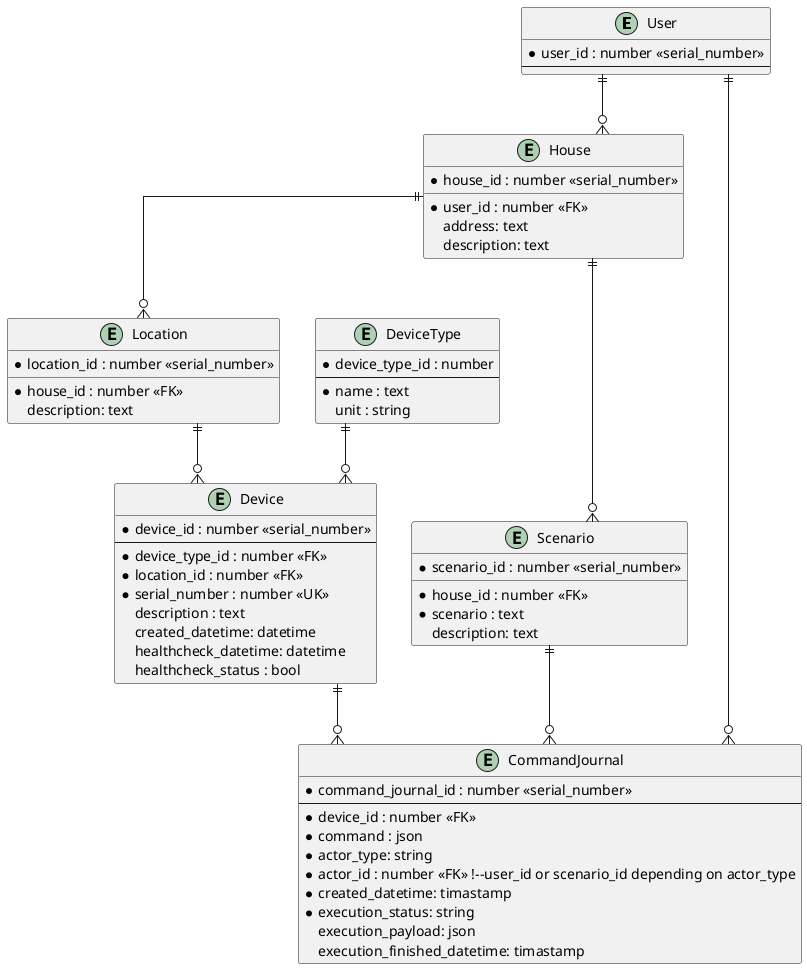 @startuml
skinparam linetype ortho

entity "User" as user {
    *user_id : number <<serial_number>>
    --
}

entity "Device" as device {
    *device_id : number <<serial_number>>
    --
    *device_type_id : number <<FK>>
    *location_id : number <<FK>>
    *serial_number : number <<UK>>
    description : text
    created_datetime: datetime
    healthcheck_datetime: datetime
    healthcheck_status : bool
}

entity "DeviceType" as device_type {
    *device_type_id : number
    --
    *name : text
    unit : string
}

entity "Location" as location {
    *location_id : number <<serial_number>>
    __
    *house_id : number <<FK>>
    description: text
}

entity "House" as house {
    *house_id : number <<serial_number>>
    __
    *user_id : number <<FK>>
    address: text
    description: text
}

entity "Scenario" as scenario {
    *scenario_id : number <<serial_number>>
    __
    *house_id : number <<FK>>
    *scenario : text
    description: text
}

entity "CommandJournal" as command_journal {
    *command_journal_id : number <<serial_number>>
    --
    *device_id : number <<FK>>
    *command : json
    *actor_type: string
    *actor_id : number <<FK>> !--user_id or scenario_id depending on actor_type
    *created_datetime: timastamp
    *execution_status: string
    execution_payload: json
    execution_finished_datetime: timastamp
}

device_type ||--o{ device
user ||--o{ house
house ||--o{ location
house ||--o{ scenario
location ||--o{ device
device ||--o{ command_journal
user ||--o{ command_journal
scenario ||--o{ command_journal

@enduml
